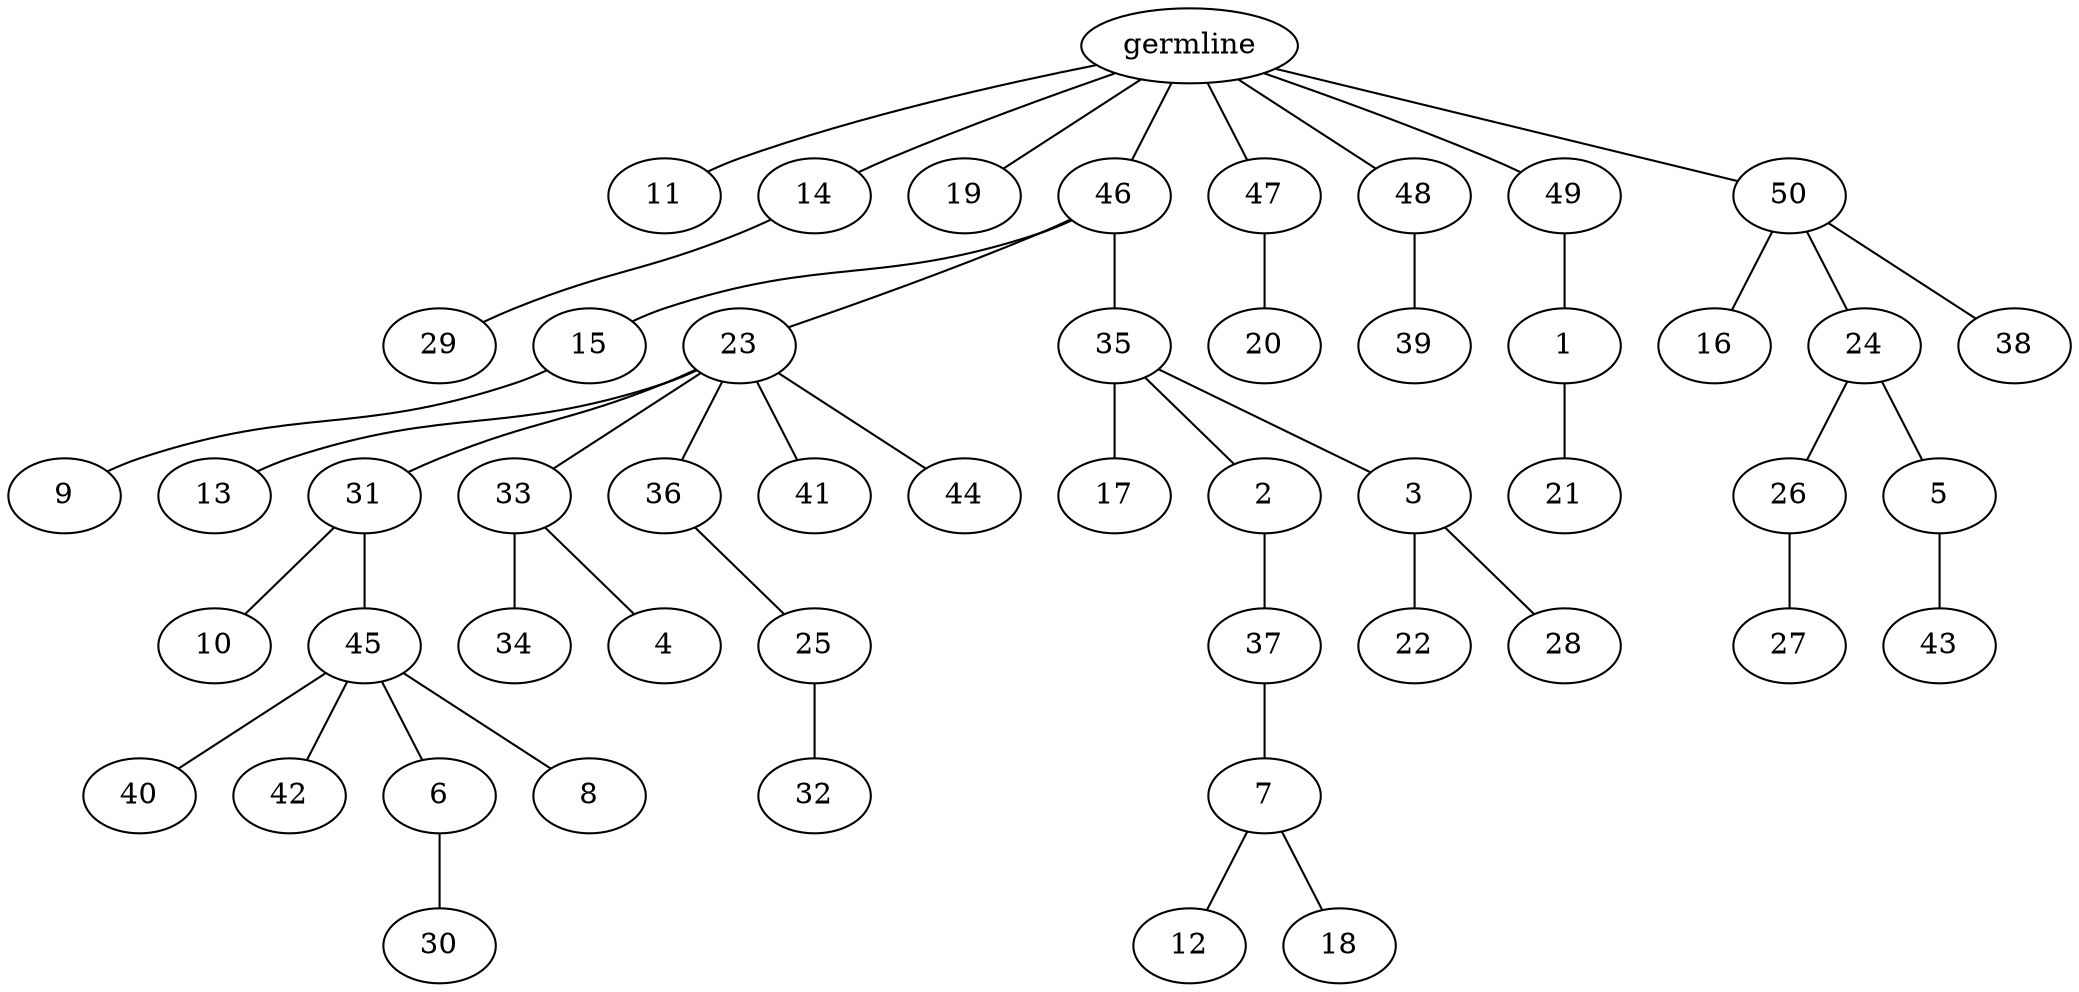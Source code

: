 graph tree {
    "139926562258704" [label="germline"];
    "139926567327968" [label="11"];
    "139926567326048" [label="14"];
    "139926567327488" [label="29"];
    "139926567326432" [label="19"];
    "139926567326192" [label="46"];
    "139926567326144" [label="15"];
    "139926567328688" [label="9"];
    "139926567329552" [label="23"];
    "139926567326624" [label="13"];
    "139926567329696" [label="31"];
    "139926567329648" [label="10"];
    "139926562711056" [label="45"];
    "139926562709616" [label="40"];
    "139926562710816" [label="42"];
    "139926562710432" [label="6"];
    "139926562710912" [label="30"];
    "139926567568624" [label="8"];
    "139926567325952" [label="33"];
    "139926562711872" [label="34"];
    "139926562710960" [label="4"];
    "139926562713072" [label="36"];
    "139926562710480" [label="25"];
    "139926562712016" [label="32"];
    "139926562710048" [label="41"];
    "139926562713024" [label="44"];
    "139926567326240" [label="35"];
    "139926562713312" [label="17"];
    "139926562709568" [label="2"];
    "139926562709712" [label="37"];
    "139926562712976" [label="7"];
    "139926562712496" [label="12"];
    "139926562712928" [label="18"];
    "139926562711776" [label="3"];
    "139926562710288" [label="22"];
    "139926562710096" [label="28"];
    "139926567325904" [label="47"];
    "139926562710720" [label="20"];
    "139926562712640" [label="48"];
    "139926562713456" [label="39"];
    "139926562712304" [label="49"];
    "139926572396800" [label="1"];
    "139926572397376" [label="21"];
    "139926562713504" [label="50"];
    "139926572396608" [label="16"];
    "139926572398384" [label="24"];
    "139926572397472" [label="26"];
    "139926572398000" [label="27"];
    "139926572397520" [label="5"];
    "139926572399632" [label="43"];
    "139926572399008" [label="38"];
    "139926562258704" -- "139926567327968";
    "139926562258704" -- "139926567326048";
    "139926562258704" -- "139926567326432";
    "139926562258704" -- "139926567326192";
    "139926562258704" -- "139926567325904";
    "139926562258704" -- "139926562712640";
    "139926562258704" -- "139926562712304";
    "139926562258704" -- "139926562713504";
    "139926567326048" -- "139926567327488";
    "139926567326192" -- "139926567326144";
    "139926567326192" -- "139926567329552";
    "139926567326192" -- "139926567326240";
    "139926567326144" -- "139926567328688";
    "139926567329552" -- "139926567326624";
    "139926567329552" -- "139926567329696";
    "139926567329552" -- "139926567325952";
    "139926567329552" -- "139926562713072";
    "139926567329552" -- "139926562710048";
    "139926567329552" -- "139926562713024";
    "139926567329696" -- "139926567329648";
    "139926567329696" -- "139926562711056";
    "139926562711056" -- "139926562709616";
    "139926562711056" -- "139926562710816";
    "139926562711056" -- "139926562710432";
    "139926562711056" -- "139926567568624";
    "139926562710432" -- "139926562710912";
    "139926567325952" -- "139926562711872";
    "139926567325952" -- "139926562710960";
    "139926562713072" -- "139926562710480";
    "139926562710480" -- "139926562712016";
    "139926567326240" -- "139926562713312";
    "139926567326240" -- "139926562709568";
    "139926567326240" -- "139926562711776";
    "139926562709568" -- "139926562709712";
    "139926562709712" -- "139926562712976";
    "139926562712976" -- "139926562712496";
    "139926562712976" -- "139926562712928";
    "139926562711776" -- "139926562710288";
    "139926562711776" -- "139926562710096";
    "139926567325904" -- "139926562710720";
    "139926562712640" -- "139926562713456";
    "139926562712304" -- "139926572396800";
    "139926572396800" -- "139926572397376";
    "139926562713504" -- "139926572396608";
    "139926562713504" -- "139926572398384";
    "139926562713504" -- "139926572399008";
    "139926572398384" -- "139926572397472";
    "139926572398384" -- "139926572397520";
    "139926572397472" -- "139926572398000";
    "139926572397520" -- "139926572399632";
}
